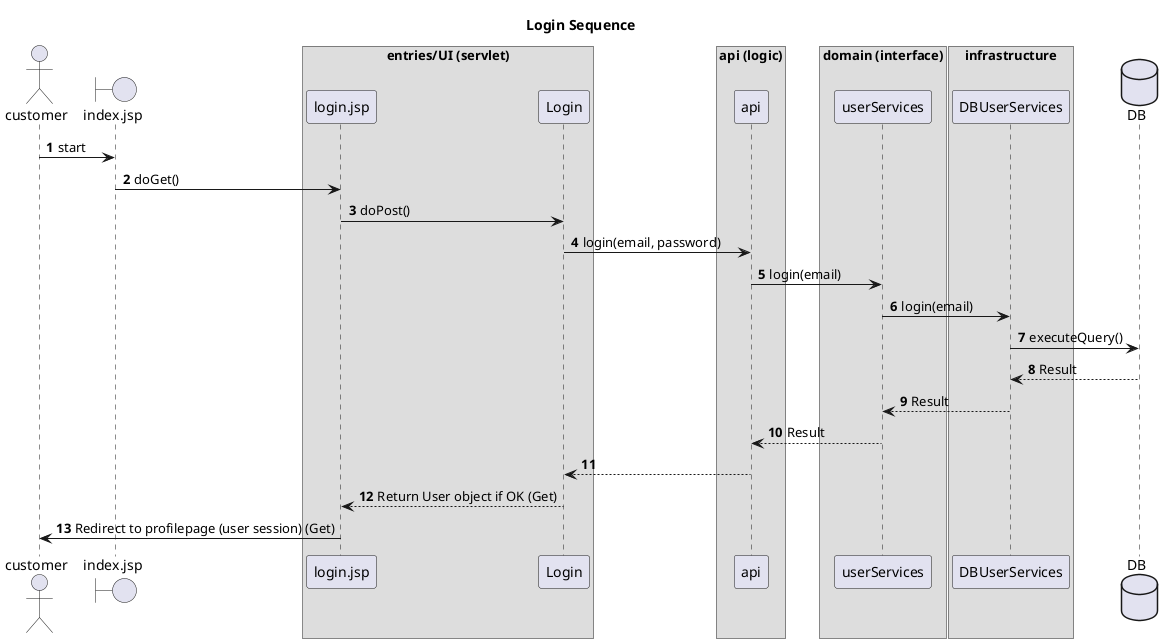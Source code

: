 @startuml

autonumber
Title Login Sequence
actor customer

boundary index.jsp

customer -> index.jsp: start
'== Initialization ==

box entries/UI (servlet)
index.jsp -> login.jsp:doGet()

login.jsp -> Login: doPost()
end box


box api (logic)
Login -> api:login(email, password)
end box

box domain (interface)
api -> userServices:login(email)
end box

box infrastructure
userServices -> DBUserServices:login(email)
end box

database DB
'== Validation user ==
DBUserServices -> DB:executeQuery()



DB --> DBUserServices:Result
DBUserServices --> userServices:Result
userServices --> api:Result
'== Exception og keep validating user ==
api --> Login
Login --> login.jsp:Return User object if OK (Get)
'== Validation complete, return User and redirect ==
login.jsp -> customer:Redirect to profilepage (user session) (Get)


@enduml